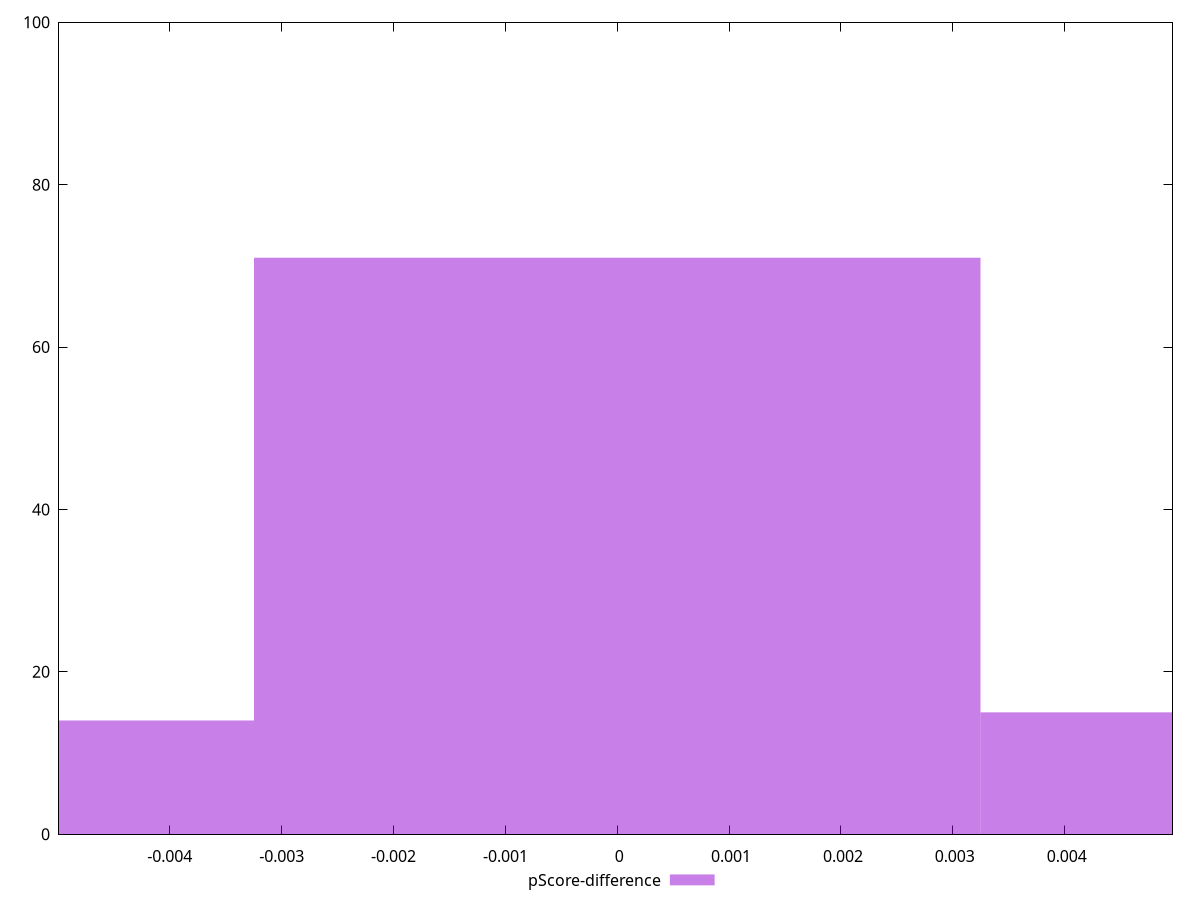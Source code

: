 reset

$pScoreDifference <<EOF
0 71
-0.006494960084105698 14
0.006494960084105698 15
EOF

set key outside below
set boxwidth 0.006494960084105698
set xrange [-0.004990797776089878:0.0049641792729921835]
set yrange [0:100]
set trange [0:100]
set style fill transparent solid 0.5 noborder
set terminal svg size 640, 490 enhanced background rgb 'white'
set output "report_00013_2021-02-09T12-04-24.940Z/mainthread-work-breakdown/samples/pages+cached/pScore-difference/histogram.svg"

plot $pScoreDifference title "pScore-difference" with boxes

reset
